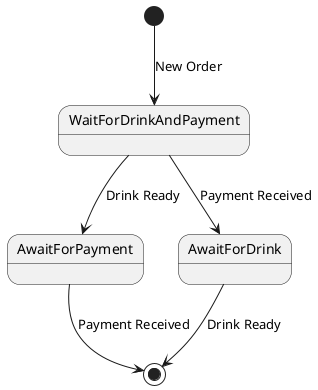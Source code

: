 @startuml

[*] --> WaitForDrinkAndPayment: New Order

WaitForDrinkAndPayment -->  AwaitForPayment : Drink Ready
WaitForDrinkAndPayment -->  AwaitForDrink : Payment Received

AwaitForPayment --> [*] : Payment Received
AwaitForDrink --> [*] : Drink Ready


@enduml
